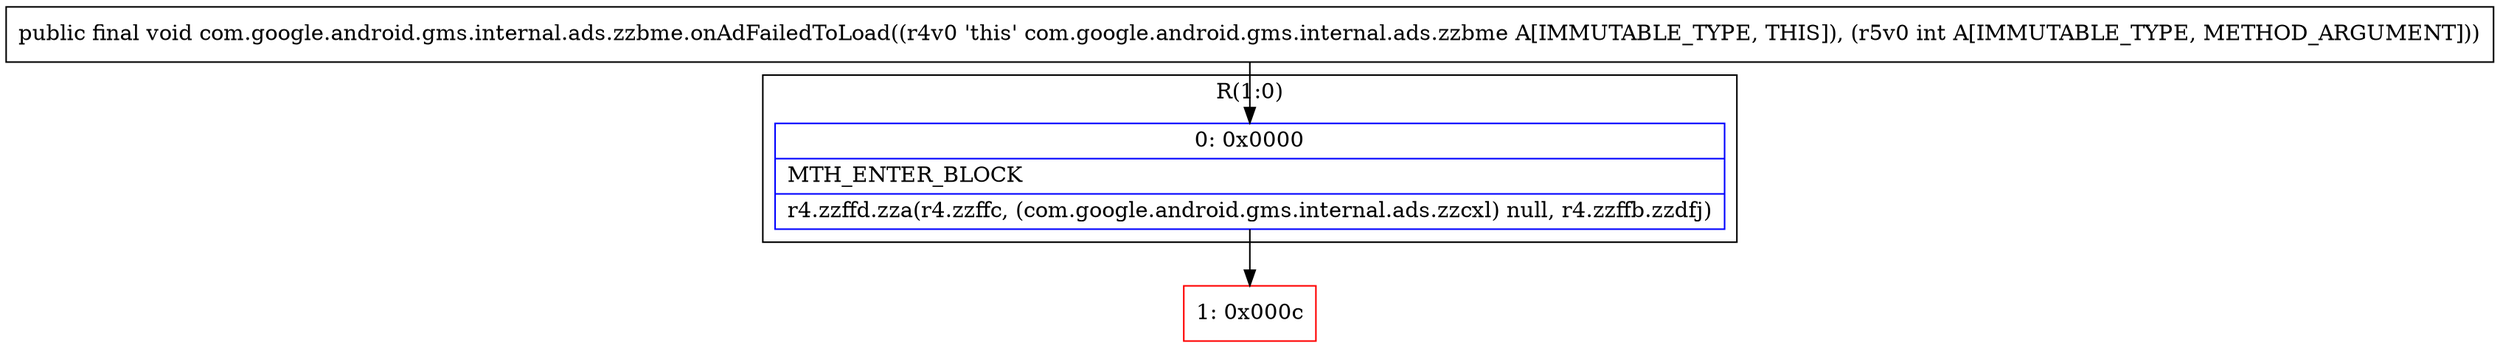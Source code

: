 digraph "CFG forcom.google.android.gms.internal.ads.zzbme.onAdFailedToLoad(I)V" {
subgraph cluster_Region_1815865474 {
label = "R(1:0)";
node [shape=record,color=blue];
Node_0 [shape=record,label="{0\:\ 0x0000|MTH_ENTER_BLOCK\l|r4.zzffd.zza(r4.zzffc, (com.google.android.gms.internal.ads.zzcxl) null, r4.zzffb.zzdfj)\l}"];
}
Node_1 [shape=record,color=red,label="{1\:\ 0x000c}"];
MethodNode[shape=record,label="{public final void com.google.android.gms.internal.ads.zzbme.onAdFailedToLoad((r4v0 'this' com.google.android.gms.internal.ads.zzbme A[IMMUTABLE_TYPE, THIS]), (r5v0 int A[IMMUTABLE_TYPE, METHOD_ARGUMENT])) }"];
MethodNode -> Node_0;
Node_0 -> Node_1;
}

